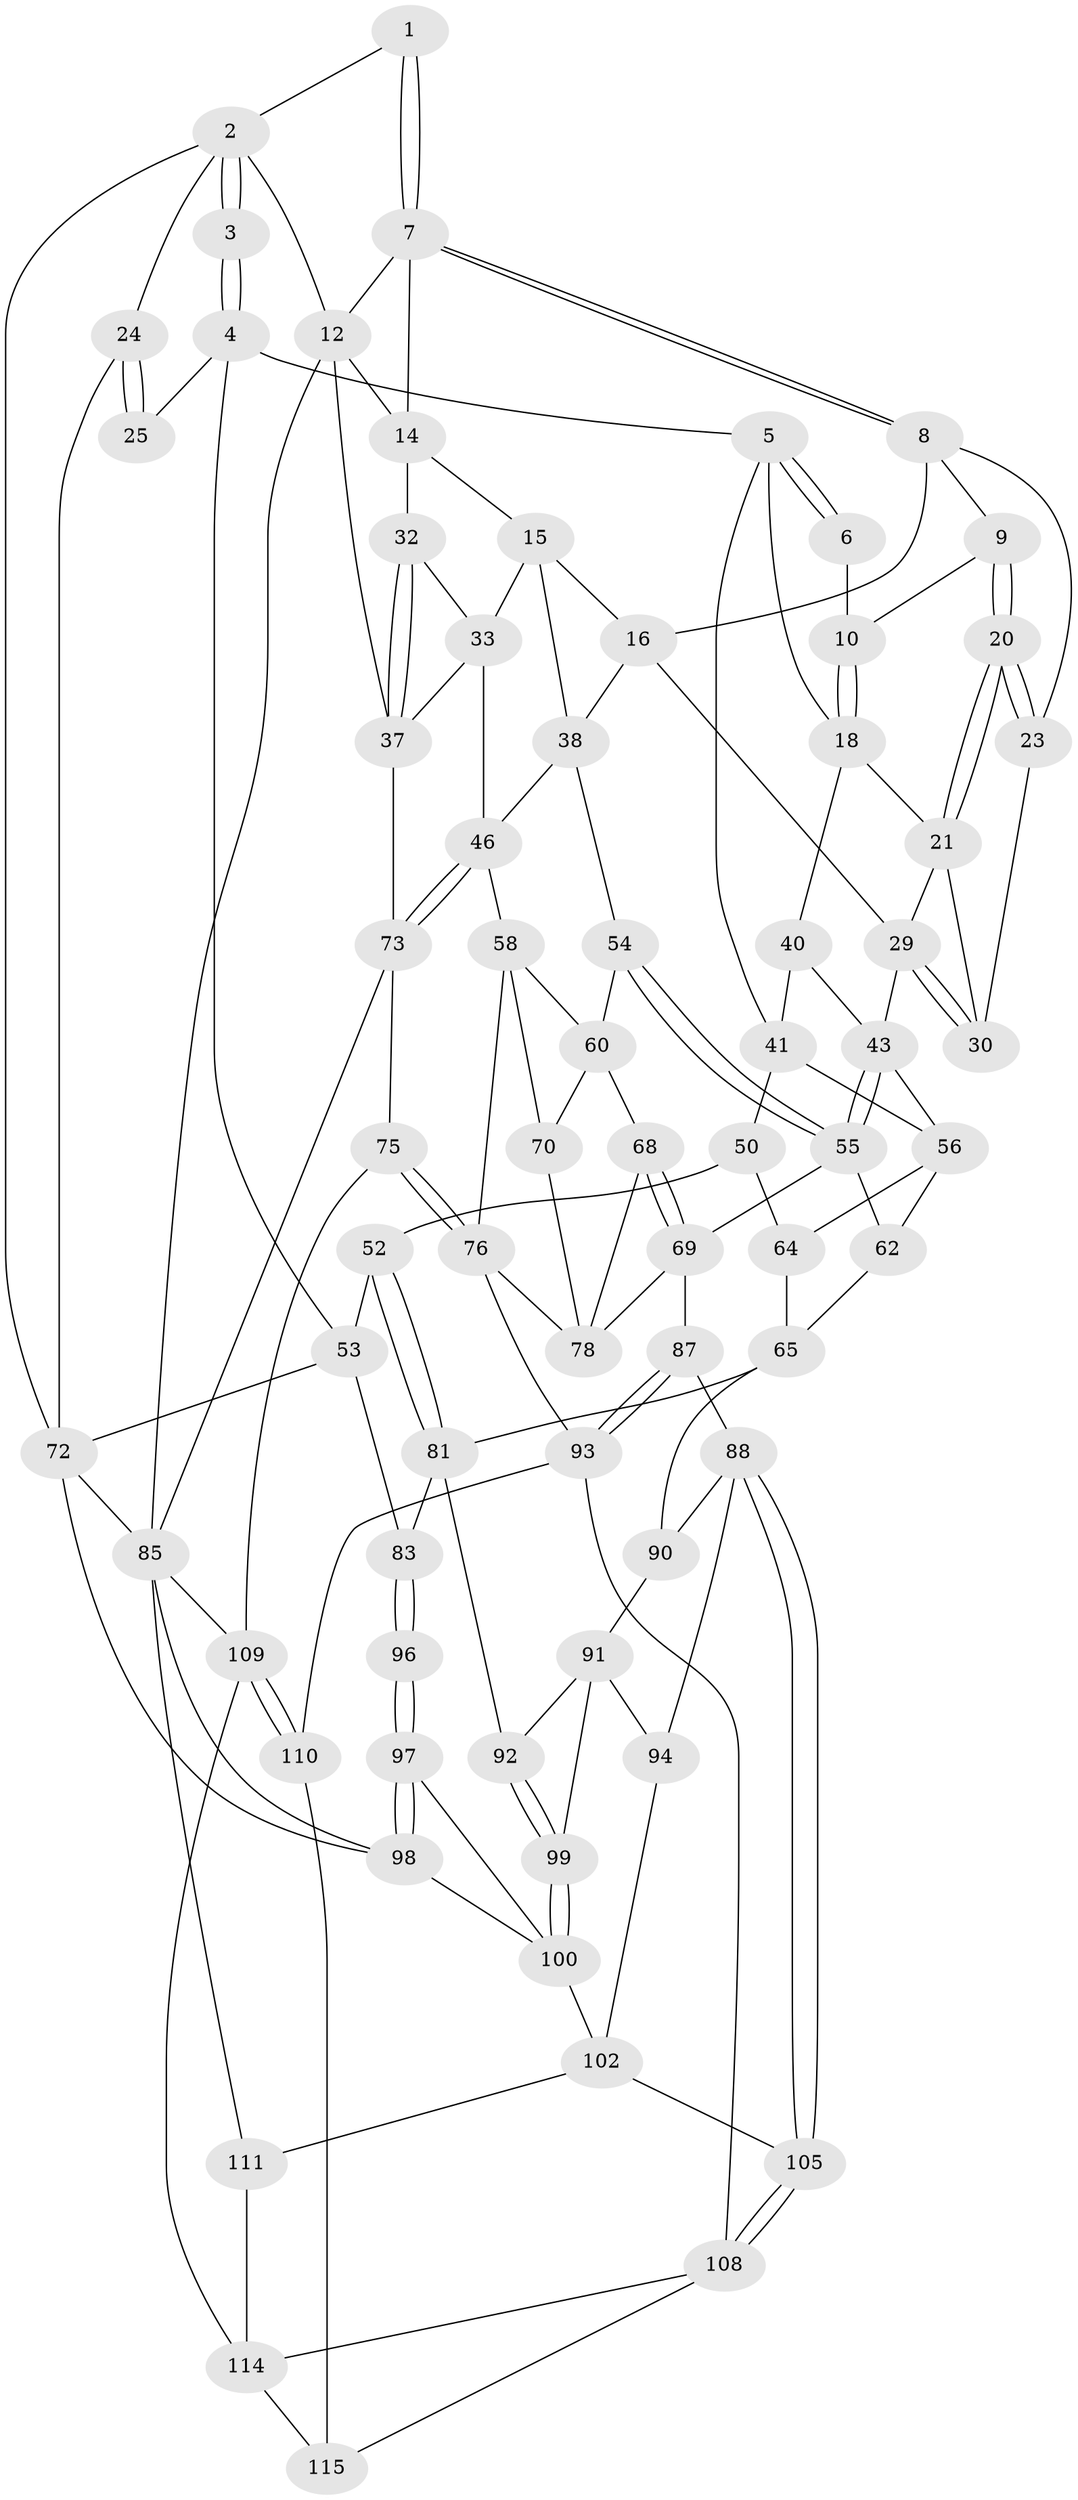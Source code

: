 // original degree distribution, {3: 0.02564102564102564, 5: 0.5555555555555556, 4: 0.21367521367521367, 6: 0.20512820512820512}
// Generated by graph-tools (version 1.1) at 2025/11/02/27/25 16:11:59]
// undirected, 72 vertices, 155 edges
graph export_dot {
graph [start="1"]
  node [color=gray90,style=filled];
  1 [pos="+0.525659121351289+0"];
  2 [pos="+0.19990912013177944+0",super="+13"];
  3 [pos="+0.2200940151842665+0"];
  4 [pos="+0.29593687356964915+0.11100596554036421",super="+26"];
  5 [pos="+0.3338532678340799+0.1249785997482069",super="+19"];
  6 [pos="+0.4733026398069711+0.0451431290751755"];
  7 [pos="+0.721549749935563+0",super="+11"];
  8 [pos="+0.6807330073552519+0",super="+17"];
  9 [pos="+0.6223980644198588+0.03465487345171999"];
  10 [pos="+0.5244320946120944+0.07119756259319178"];
  12 [pos="+1+0",super="+35"];
  14 [pos="+0.8982968729098088+0.10914161734032653",super="+31"];
  15 [pos="+0.8559486372852259+0.13022492965439314",super="+34"];
  16 [pos="+0.7499372349890989+0.1554559811025648",super="+28"];
  18 [pos="+0.49092616527301325+0.1632669442774208",super="+22"];
  20 [pos="+0.5760797584328937+0.1523009467539913"];
  21 [pos="+0.545964435236566+0.18118407822475185",super="+36"];
  23 [pos="+0.6312097952855069+0.16654868483065266"];
  24 [pos="+0+0.17416830287943402",super="+57"];
  25 [pos="+0.08749101753667546+0.08840921947257956",super="+27"];
  29 [pos="+0.7044347591300844+0.21758550769121074",super="+42"];
  30 [pos="+0.639855001272321+0.17977229441698564"];
  32 [pos="+0.9280981619595476+0.15358914467967205"];
  33 [pos="+0.9248924615111209+0.21499569060922724",super="+45"];
  37 [pos="+1+0.2254570324572622",super="+48"];
  38 [pos="+0.78478231348371+0.2541172433117913",super="+39"];
  40 [pos="+0.5140585540316599+0.2632803841633164"];
  41 [pos="+0.41339882377582693+0.24170915031279067",super="+49"];
  43 [pos="+0.5875230494557656+0.32054033772695517",super="+44"];
  46 [pos="+0.8618001273843534+0.36481648120219773",super="+47"];
  50 [pos="+0.3743404515271316+0.3680773121913498",super="+51"];
  52 [pos="+0.3141004718393142+0.39685334039885833"];
  53 [pos="+0.190364197234285+0.3216283149333908",super="+71"];
  54 [pos="+0.6672294401852773+0.3378398745532715"];
  55 [pos="+0.6169623420276021+0.3433656409135909",super="+61"];
  56 [pos="+0.5095867115818274+0.33386432039470537",super="+63"];
  58 [pos="+0.8546934831486371+0.373375000197515",super="+59"];
  60 [pos="+0.6825564367398343+0.3540334566807608",super="+67"];
  62 [pos="+0.5535288692395217+0.5053050762016783"];
  64 [pos="+0.465619840311404+0.40106328521670653",super="+66"];
  65 [pos="+0.5089008357045344+0.5110450017739322",super="+84"];
  68 [pos="+0.6630703614494391+0.4706487465048931"];
  69 [pos="+0.5873380103427104+0.519666211134132",super="+86"];
  70 [pos="+0.7426626268768962+0.44517212953325297"];
  72 [pos="+0+0.5174579443676413",super="+80"];
  73 [pos="+1+0.5185676171982296",super="+74"];
  75 [pos="+1+0.6750531052719277"];
  76 [pos="+0.8696238955293244+0.6028752611490346",super="+77"];
  78 [pos="+0.784965132918729+0.563539226580889",super="+79"];
  81 [pos="+0.32397138920248597+0.4681217581555819",super="+82"];
  83 [pos="+0.06699366865004588+0.5428297903537406"];
  85 [pos="+1+1",super="+112"];
  87 [pos="+0.6081308088244818+0.6834397724613455"];
  88 [pos="+0.5642179554085485+0.7214408452525267",super="+89"];
  90 [pos="+0.4038910255266561+0.5778293370913372"];
  91 [pos="+0.3921882562250112+0.5939508875628486",super="+95"];
  92 [pos="+0.21986497612187694+0.6528391642307325"];
  93 [pos="+0.754602571154437+0.741924975991427",super="+107"];
  94 [pos="+0.3935185922457897+0.730160299102838"];
  96 [pos="+0.08034727411479618+0.6905216945525181"];
  97 [pos="+0.07099892583417937+0.7712324110949849",super="+101"];
  98 [pos="+0.05708239376190815+0.8388838630647143",super="+104"];
  99 [pos="+0.22086623443651043+0.6614547955166878"];
  100 [pos="+0.21847184536768896+0.7129840395356492",super="+103"];
  102 [pos="+0.38629415957419105+0.7469847213872643",super="+106"];
  105 [pos="+0.5603299608887817+0.7672317951818493"];
  108 [pos="+0.5986772168324852+0.9418942859690739",super="+113"];
  109 [pos="+0.9026692091472422+0.8703047169095893",super="+116"];
  110 [pos="+0.8571993761665413+0.8650032538206283"];
  111 [pos="+0.37956657576875846+1"];
  114 [pos="+0.5239574241403435+1",super="+117"];
  115 [pos="+0.8039917181054876+0.9320153379164546"];
  1 -- 2;
  1 -- 7;
  1 -- 7;
  2 -- 3;
  2 -- 3;
  2 -- 24;
  2 -- 72;
  2 -- 12;
  3 -- 4;
  3 -- 4;
  4 -- 5;
  4 -- 53;
  4 -- 25;
  5 -- 6;
  5 -- 6;
  5 -- 41;
  5 -- 18;
  6 -- 10;
  7 -- 8;
  7 -- 8;
  7 -- 12;
  7 -- 14;
  8 -- 9;
  8 -- 16;
  8 -- 23;
  9 -- 10;
  9 -- 20;
  9 -- 20;
  10 -- 18;
  10 -- 18;
  12 -- 85;
  12 -- 37;
  12 -- 14;
  14 -- 15;
  14 -- 32;
  15 -- 16;
  15 -- 33;
  15 -- 38;
  16 -- 29;
  16 -- 38;
  18 -- 40;
  18 -- 21;
  20 -- 21;
  20 -- 21;
  20 -- 23;
  20 -- 23;
  21 -- 30;
  21 -- 29;
  23 -- 30;
  24 -- 25 [weight=2];
  24 -- 25;
  24 -- 72;
  29 -- 30;
  29 -- 30;
  29 -- 43;
  32 -- 33;
  32 -- 37;
  32 -- 37;
  33 -- 46;
  33 -- 37;
  37 -- 73;
  38 -- 54;
  38 -- 46;
  40 -- 41;
  40 -- 43;
  41 -- 56;
  41 -- 50;
  43 -- 55;
  43 -- 55;
  43 -- 56;
  46 -- 73;
  46 -- 73;
  46 -- 58;
  50 -- 64 [weight=2];
  50 -- 52;
  52 -- 53;
  52 -- 81;
  52 -- 81;
  53 -- 72;
  53 -- 83;
  54 -- 55;
  54 -- 55;
  54 -- 60;
  55 -- 69;
  55 -- 62;
  56 -- 64;
  56 -- 62;
  58 -- 76;
  58 -- 60;
  58 -- 70;
  60 -- 70;
  60 -- 68;
  62 -- 65;
  64 -- 65;
  65 -- 81;
  65 -- 90;
  68 -- 69;
  68 -- 69;
  68 -- 78;
  69 -- 78;
  69 -- 87;
  70 -- 78;
  72 -- 98;
  72 -- 85;
  73 -- 75;
  73 -- 85;
  75 -- 76;
  75 -- 76;
  75 -- 109;
  76 -- 93;
  76 -- 78;
  81 -- 83;
  81 -- 92;
  83 -- 96;
  83 -- 96;
  85 -- 111;
  85 -- 109;
  85 -- 98;
  87 -- 88;
  87 -- 93;
  87 -- 93;
  88 -- 105;
  88 -- 105;
  88 -- 90;
  88 -- 94;
  90 -- 91;
  91 -- 92;
  91 -- 99;
  91 -- 94;
  92 -- 99;
  92 -- 99;
  93 -- 108;
  93 -- 110;
  94 -- 102;
  96 -- 97 [weight=2];
  96 -- 97;
  97 -- 98;
  97 -- 98;
  97 -- 100;
  98 -- 100;
  99 -- 100;
  99 -- 100;
  100 -- 102;
  102 -- 105;
  102 -- 111;
  105 -- 108;
  105 -- 108;
  108 -- 114;
  108 -- 115;
  109 -- 110;
  109 -- 110;
  109 -- 114;
  110 -- 115;
  111 -- 114;
  114 -- 115;
}
